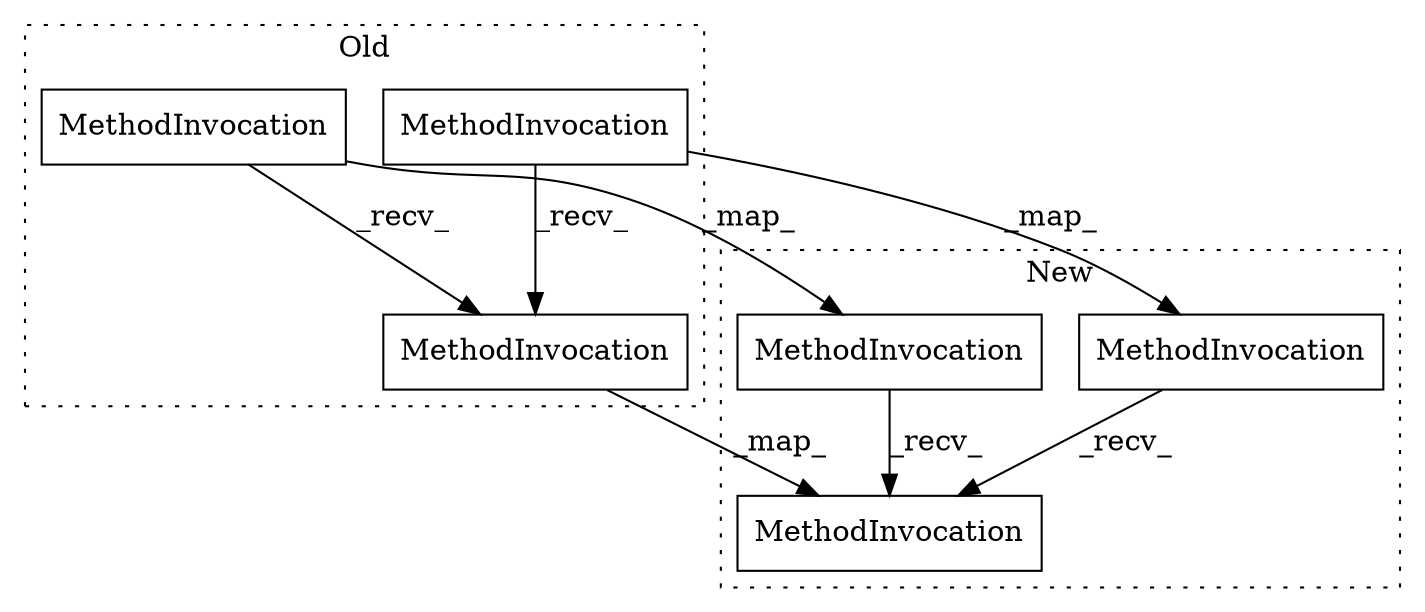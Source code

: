 digraph G {
subgraph cluster0 {
1 [label="MethodInvocation" a="32" s="5611" l="12" shape="box"];
2 [label="MethodInvocation" a="32" s="5585" l="8" shape="box"];
6 [label="MethodInvocation" a="32" s="5508" l="8" shape="box"];
label = "Old";
style="dotted";
}
subgraph cluster1 {
3 [label="MethodInvocation" a="32" s="1633" l="12" shape="box"];
4 [label="MethodInvocation" a="32" s="1515" l="8" shape="box"];
5 [label="MethodInvocation" a="32" s="1538" l="8" shape="box"];
label = "New";
style="dotted";
}
1 -> 3 [label="_map_"];
2 -> 5 [label="_map_"];
2 -> 1 [label="_recv_"];
4 -> 3 [label="_recv_"];
5 -> 3 [label="_recv_"];
6 -> 4 [label="_map_"];
6 -> 1 [label="_recv_"];
}